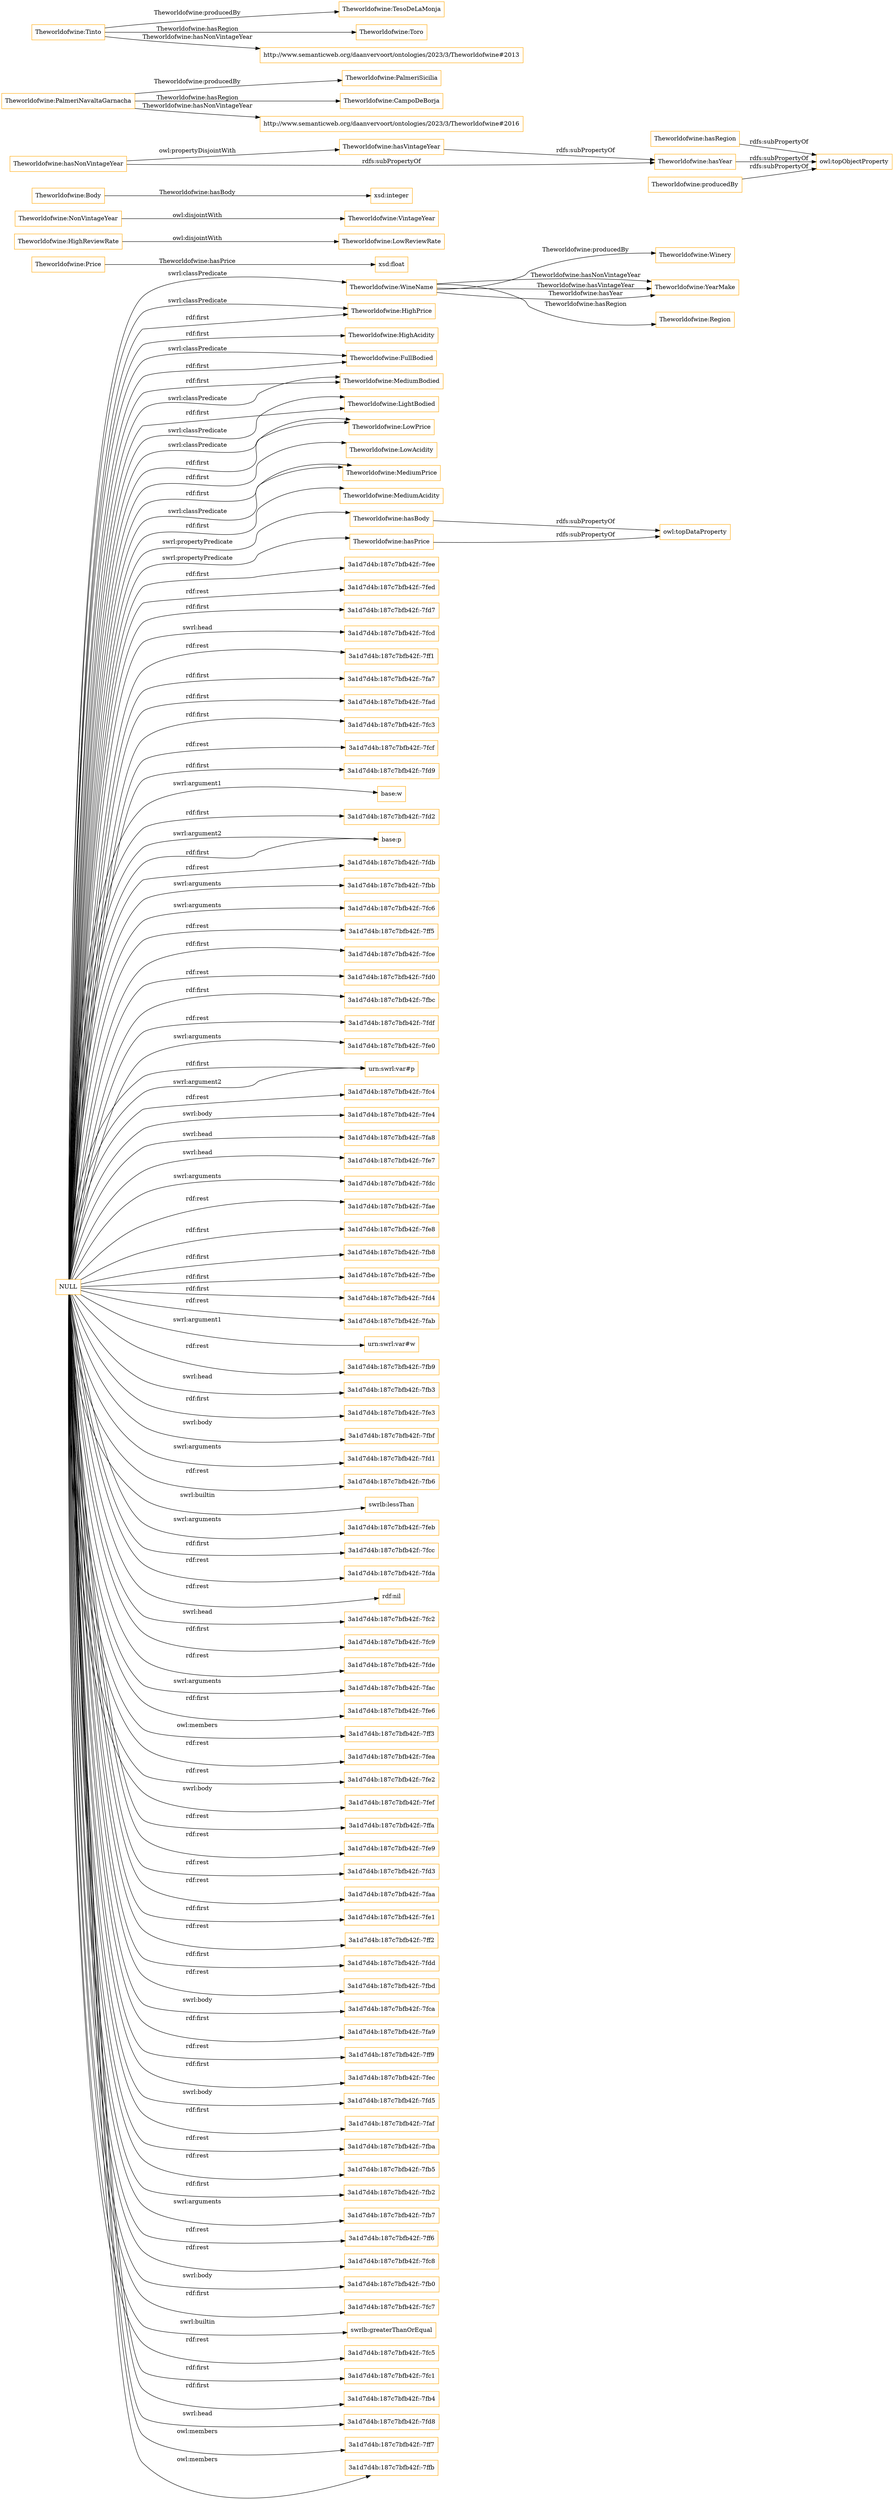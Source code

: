 digraph ar2dtool_diagram { 
rankdir=LR;
size="1501"
node [shape = rectangle, color="orange"]; "Theworldofwine:WineName" "Theworldofwine:Price" "Theworldofwine:HighPrice" "Theworldofwine:LowReviewRate" "Theworldofwine:Winery" "Theworldofwine:NonVintageYear" "Theworldofwine:HighAcidity" "Theworldofwine:YearMake" "Theworldofwine:FullBodied" "Theworldofwine:VintageYear" "Theworldofwine:MediumBodied" "Theworldofwine:LightBodied" "Theworldofwine:LowPrice" "Theworldofwine:Body" "Theworldofwine:HighReviewRate" "Theworldofwine:LowAcidity" "Theworldofwine:MediumPrice" "Theworldofwine:Region" "Theworldofwine:MediumAcidity" ; /*classes style*/
	"Theworldofwine:hasBody" -> "owl:topDataProperty" [ label = "rdfs:subPropertyOf" ];
	"Theworldofwine:hasRegion" -> "owl:topObjectProperty" [ label = "rdfs:subPropertyOf" ];
	"Theworldofwine:NonVintageYear" -> "Theworldofwine:VintageYear" [ label = "owl:disjointWith" ];
	"Theworldofwine:hasPrice" -> "owl:topDataProperty" [ label = "rdfs:subPropertyOf" ];
	"Theworldofwine:PalmeriNavaltaGarnacha" -> "Theworldofwine:PalmeriSicilia" [ label = "Theworldofwine:producedBy" ];
	"Theworldofwine:PalmeriNavaltaGarnacha" -> "Theworldofwine:CampoDeBorja" [ label = "Theworldofwine:hasRegion" ];
	"Theworldofwine:PalmeriNavaltaGarnacha" -> "http://www.semanticweb.org/daanvervoort/ontologies/2023/3/Theworldofwine#2016" [ label = "Theworldofwine:hasNonVintageYear" ];
	"Theworldofwine:hasNonVintageYear" -> "Theworldofwine:hasVintageYear" [ label = "owl:propertyDisjointWith" ];
	"Theworldofwine:hasNonVintageYear" -> "Theworldofwine:hasYear" [ label = "rdfs:subPropertyOf" ];
	"Theworldofwine:Tinto" -> "Theworldofwine:TesoDeLaMonja" [ label = "Theworldofwine:producedBy" ];
	"Theworldofwine:Tinto" -> "Theworldofwine:Toro" [ label = "Theworldofwine:hasRegion" ];
	"Theworldofwine:Tinto" -> "http://www.semanticweb.org/daanvervoort/ontologies/2023/3/Theworldofwine#2013" [ label = "Theworldofwine:hasNonVintageYear" ];
	"Theworldofwine:producedBy" -> "owl:topObjectProperty" [ label = "rdfs:subPropertyOf" ];
	"NULL" -> "3a1d7d4b:187c7bfb42f:-7fee" [ label = "rdf:first" ];
	"NULL" -> "Theworldofwine:LowPrice" [ label = "swrl:classPredicate" ];
	"NULL" -> "Theworldofwine:MediumBodied" [ label = "rdf:first" ];
	"NULL" -> "3a1d7d4b:187c7bfb42f:-7fed" [ label = "rdf:rest" ];
	"NULL" -> "3a1d7d4b:187c7bfb42f:-7fd7" [ label = "rdf:first" ];
	"NULL" -> "3a1d7d4b:187c7bfb42f:-7fcd" [ label = "swrl:head" ];
	"NULL" -> "3a1d7d4b:187c7bfb42f:-7ff1" [ label = "rdf:rest" ];
	"NULL" -> "3a1d7d4b:187c7bfb42f:-7fa7" [ label = "rdf:first" ];
	"NULL" -> "3a1d7d4b:187c7bfb42f:-7fad" [ label = "rdf:first" ];
	"NULL" -> "3a1d7d4b:187c7bfb42f:-7fc3" [ label = "rdf:first" ];
	"NULL" -> "Theworldofwine:LowPrice" [ label = "rdf:first" ];
	"NULL" -> "3a1d7d4b:187c7bfb42f:-7fcf" [ label = "rdf:rest" ];
	"NULL" -> "3a1d7d4b:187c7bfb42f:-7fd9" [ label = "rdf:first" ];
	"NULL" -> "base:w" [ label = "swrl:argument1" ];
	"NULL" -> "Theworldofwine:hasBody" [ label = "swrl:propertyPredicate" ];
	"NULL" -> "3a1d7d4b:187c7bfb42f:-7fd2" [ label = "rdf:first" ];
	"NULL" -> "base:p" [ label = "swrl:argument2" ];
	"NULL" -> "3a1d7d4b:187c7bfb42f:-7fdb" [ label = "rdf:rest" ];
	"NULL" -> "3a1d7d4b:187c7bfb42f:-7fbb" [ label = "swrl:arguments" ];
	"NULL" -> "3a1d7d4b:187c7bfb42f:-7fc6" [ label = "swrl:arguments" ];
	"NULL" -> "3a1d7d4b:187c7bfb42f:-7ff5" [ label = "rdf:rest" ];
	"NULL" -> "3a1d7d4b:187c7bfb42f:-7fce" [ label = "rdf:first" ];
	"NULL" -> "base:p" [ label = "rdf:first" ];
	"NULL" -> "3a1d7d4b:187c7bfb42f:-7fd0" [ label = "rdf:rest" ];
	"NULL" -> "Theworldofwine:WineName" [ label = "swrl:classPredicate" ];
	"NULL" -> "3a1d7d4b:187c7bfb42f:-7fbc" [ label = "rdf:first" ];
	"NULL" -> "3a1d7d4b:187c7bfb42f:-7fdf" [ label = "rdf:rest" ];
	"NULL" -> "3a1d7d4b:187c7bfb42f:-7fe0" [ label = "swrl:arguments" ];
	"NULL" -> "urn:swrl:var#p" [ label = "rdf:first" ];
	"NULL" -> "3a1d7d4b:187c7bfb42f:-7fc4" [ label = "rdf:rest" ];
	"NULL" -> "3a1d7d4b:187c7bfb42f:-7fe4" [ label = "swrl:body" ];
	"NULL" -> "3a1d7d4b:187c7bfb42f:-7fa8" [ label = "swrl:head" ];
	"NULL" -> "3a1d7d4b:187c7bfb42f:-7fe7" [ label = "swrl:head" ];
	"NULL" -> "Theworldofwine:FullBodied" [ label = "swrl:classPredicate" ];
	"NULL" -> "3a1d7d4b:187c7bfb42f:-7fdc" [ label = "swrl:arguments" ];
	"NULL" -> "3a1d7d4b:187c7bfb42f:-7fae" [ label = "rdf:rest" ];
	"NULL" -> "3a1d7d4b:187c7bfb42f:-7fe8" [ label = "rdf:first" ];
	"NULL" -> "3a1d7d4b:187c7bfb42f:-7fb8" [ label = "rdf:first" ];
	"NULL" -> "3a1d7d4b:187c7bfb42f:-7fbe" [ label = "rdf:first" ];
	"NULL" -> "Theworldofwine:MediumPrice" [ label = "rdf:first" ];
	"NULL" -> "3a1d7d4b:187c7bfb42f:-7fd4" [ label = "rdf:first" ];
	"NULL" -> "3a1d7d4b:187c7bfb42f:-7fab" [ label = "rdf:rest" ];
	"NULL" -> "urn:swrl:var#w" [ label = "swrl:argument1" ];
	"NULL" -> "3a1d7d4b:187c7bfb42f:-7fb9" [ label = "rdf:rest" ];
	"NULL" -> "Theworldofwine:HighPrice" [ label = "swrl:classPredicate" ];
	"NULL" -> "3a1d7d4b:187c7bfb42f:-7fb3" [ label = "swrl:head" ];
	"NULL" -> "3a1d7d4b:187c7bfb42f:-7fe3" [ label = "rdf:first" ];
	"NULL" -> "3a1d7d4b:187c7bfb42f:-7fbf" [ label = "swrl:body" ];
	"NULL" -> "3a1d7d4b:187c7bfb42f:-7fd1" [ label = "swrl:arguments" ];
	"NULL" -> "3a1d7d4b:187c7bfb42f:-7fb6" [ label = "rdf:rest" ];
	"NULL" -> "swrlb:lessThan" [ label = "swrl:builtin" ];
	"NULL" -> "3a1d7d4b:187c7bfb42f:-7feb" [ label = "swrl:arguments" ];
	"NULL" -> "3a1d7d4b:187c7bfb42f:-7fcc" [ label = "rdf:first" ];
	"NULL" -> "Theworldofwine:LightBodied" [ label = "rdf:first" ];
	"NULL" -> "3a1d7d4b:187c7bfb42f:-7fda" [ label = "rdf:rest" ];
	"NULL" -> "rdf:nil" [ label = "rdf:rest" ];
	"NULL" -> "3a1d7d4b:187c7bfb42f:-7fc2" [ label = "swrl:head" ];
	"NULL" -> "Theworldofwine:HighPrice" [ label = "rdf:first" ];
	"NULL" -> "Theworldofwine:LightBodied" [ label = "swrl:classPredicate" ];
	"NULL" -> "3a1d7d4b:187c7bfb42f:-7fc9" [ label = "rdf:first" ];
	"NULL" -> "3a1d7d4b:187c7bfb42f:-7fde" [ label = "rdf:rest" ];
	"NULL" -> "3a1d7d4b:187c7bfb42f:-7fac" [ label = "swrl:arguments" ];
	"NULL" -> "3a1d7d4b:187c7bfb42f:-7fe6" [ label = "rdf:first" ];
	"NULL" -> "3a1d7d4b:187c7bfb42f:-7ff3" [ label = "owl:members" ];
	"NULL" -> "3a1d7d4b:187c7bfb42f:-7fea" [ label = "rdf:rest" ];
	"NULL" -> "3a1d7d4b:187c7bfb42f:-7fe2" [ label = "rdf:rest" ];
	"NULL" -> "Theworldofwine:LowAcidity" [ label = "rdf:first" ];
	"NULL" -> "3a1d7d4b:187c7bfb42f:-7fef" [ label = "swrl:body" ];
	"NULL" -> "3a1d7d4b:187c7bfb42f:-7ffa" [ label = "rdf:rest" ];
	"NULL" -> "3a1d7d4b:187c7bfb42f:-7fe9" [ label = "rdf:rest" ];
	"NULL" -> "Theworldofwine:MediumPrice" [ label = "swrl:classPredicate" ];
	"NULL" -> "3a1d7d4b:187c7bfb42f:-7fd3" [ label = "rdf:rest" ];
	"NULL" -> "3a1d7d4b:187c7bfb42f:-7faa" [ label = "rdf:rest" ];
	"NULL" -> "3a1d7d4b:187c7bfb42f:-7fe1" [ label = "rdf:first" ];
	"NULL" -> "3a1d7d4b:187c7bfb42f:-7ff2" [ label = "rdf:rest" ];
	"NULL" -> "3a1d7d4b:187c7bfb42f:-7fdd" [ label = "rdf:first" ];
	"NULL" -> "3a1d7d4b:187c7bfb42f:-7fbd" [ label = "rdf:rest" ];
	"NULL" -> "Theworldofwine:MediumBodied" [ label = "swrl:classPredicate" ];
	"NULL" -> "3a1d7d4b:187c7bfb42f:-7fca" [ label = "swrl:body" ];
	"NULL" -> "3a1d7d4b:187c7bfb42f:-7fa9" [ label = "rdf:first" ];
	"NULL" -> "3a1d7d4b:187c7bfb42f:-7ff9" [ label = "rdf:rest" ];
	"NULL" -> "3a1d7d4b:187c7bfb42f:-7fec" [ label = "rdf:first" ];
	"NULL" -> "3a1d7d4b:187c7bfb42f:-7fd5" [ label = "swrl:body" ];
	"NULL" -> "3a1d7d4b:187c7bfb42f:-7faf" [ label = "rdf:first" ];
	"NULL" -> "3a1d7d4b:187c7bfb42f:-7fba" [ label = "rdf:rest" ];
	"NULL" -> "3a1d7d4b:187c7bfb42f:-7fb5" [ label = "rdf:rest" ];
	"NULL" -> "3a1d7d4b:187c7bfb42f:-7fb2" [ label = "rdf:first" ];
	"NULL" -> "3a1d7d4b:187c7bfb42f:-7fb7" [ label = "swrl:arguments" ];
	"NULL" -> "3a1d7d4b:187c7bfb42f:-7ff6" [ label = "rdf:rest" ];
	"NULL" -> "3a1d7d4b:187c7bfb42f:-7fc8" [ label = "rdf:rest" ];
	"NULL" -> "urn:swrl:var#p" [ label = "swrl:argument2" ];
	"NULL" -> "3a1d7d4b:187c7bfb42f:-7fb0" [ label = "swrl:body" ];
	"NULL" -> "3a1d7d4b:187c7bfb42f:-7fc7" [ label = "rdf:first" ];
	"NULL" -> "swrlb:greaterThanOrEqual" [ label = "swrl:builtin" ];
	"NULL" -> "3a1d7d4b:187c7bfb42f:-7fc5" [ label = "rdf:rest" ];
	"NULL" -> "Theworldofwine:HighAcidity" [ label = "rdf:first" ];
	"NULL" -> "Theworldofwine:FullBodied" [ label = "rdf:first" ];
	"NULL" -> "3a1d7d4b:187c7bfb42f:-7fc1" [ label = "rdf:first" ];
	"NULL" -> "3a1d7d4b:187c7bfb42f:-7fb4" [ label = "rdf:first" ];
	"NULL" -> "3a1d7d4b:187c7bfb42f:-7fd8" [ label = "swrl:head" ];
	"NULL" -> "Theworldofwine:hasPrice" [ label = "swrl:propertyPredicate" ];
	"NULL" -> "3a1d7d4b:187c7bfb42f:-7ff7" [ label = "owl:members" ];
	"NULL" -> "Theworldofwine:MediumAcidity" [ label = "rdf:first" ];
	"NULL" -> "3a1d7d4b:187c7bfb42f:-7ffb" [ label = "owl:members" ];
	"Theworldofwine:hasYear" -> "owl:topObjectProperty" [ label = "rdfs:subPropertyOf" ];
	"Theworldofwine:HighReviewRate" -> "Theworldofwine:LowReviewRate" [ label = "owl:disjointWith" ];
	"Theworldofwine:hasVintageYear" -> "Theworldofwine:hasYear" [ label = "rdfs:subPropertyOf" ];
	"Theworldofwine:WineName" -> "Theworldofwine:YearMake" [ label = "Theworldofwine:hasNonVintageYear" ];
	"Theworldofwine:WineName" -> "Theworldofwine:YearMake" [ label = "Theworldofwine:hasVintageYear" ];
	"Theworldofwine:WineName" -> "Theworldofwine:Winery" [ label = "Theworldofwine:producedBy" ];
	"Theworldofwine:Body" -> "xsd:integer" [ label = "Theworldofwine:hasBody" ];
	"Theworldofwine:WineName" -> "Theworldofwine:Region" [ label = "Theworldofwine:hasRegion" ];
	"Theworldofwine:Price" -> "xsd:float" [ label = "Theworldofwine:hasPrice" ];
	"Theworldofwine:WineName" -> "Theworldofwine:YearMake" [ label = "Theworldofwine:hasYear" ];

}
